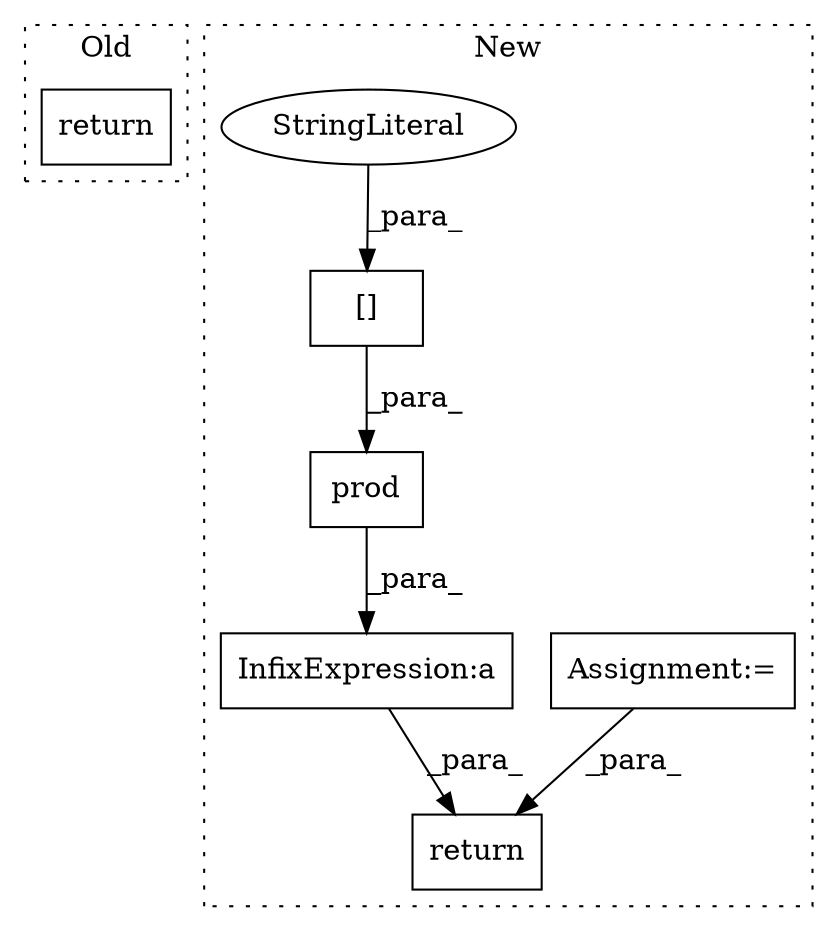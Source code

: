 digraph G {
subgraph cluster0 {
1 [label="return" a="41" s="4510" l="7" shape="box"];
label = "Old";
style="dotted";
}
subgraph cluster1 {
2 [label="prod" a="32" s="6343,6371" l="5,1" shape="box"];
3 [label="return" a="41" s="6503" l="7" shape="box"];
4 [label="Assignment:=" a="7" s="6267" l="1" shape="box"];
5 [label="InfixExpression:a" a="27" s="6397" l="3" shape="box"];
6 [label="[]" a="2" s="6348,6370" l="5,1" shape="box"];
7 [label="StringLiteral" a="45" s="6353" l="17" shape="ellipse"];
label = "New";
style="dotted";
}
2 -> 5 [label="_para_"];
4 -> 3 [label="_para_"];
5 -> 3 [label="_para_"];
6 -> 2 [label="_para_"];
7 -> 6 [label="_para_"];
}